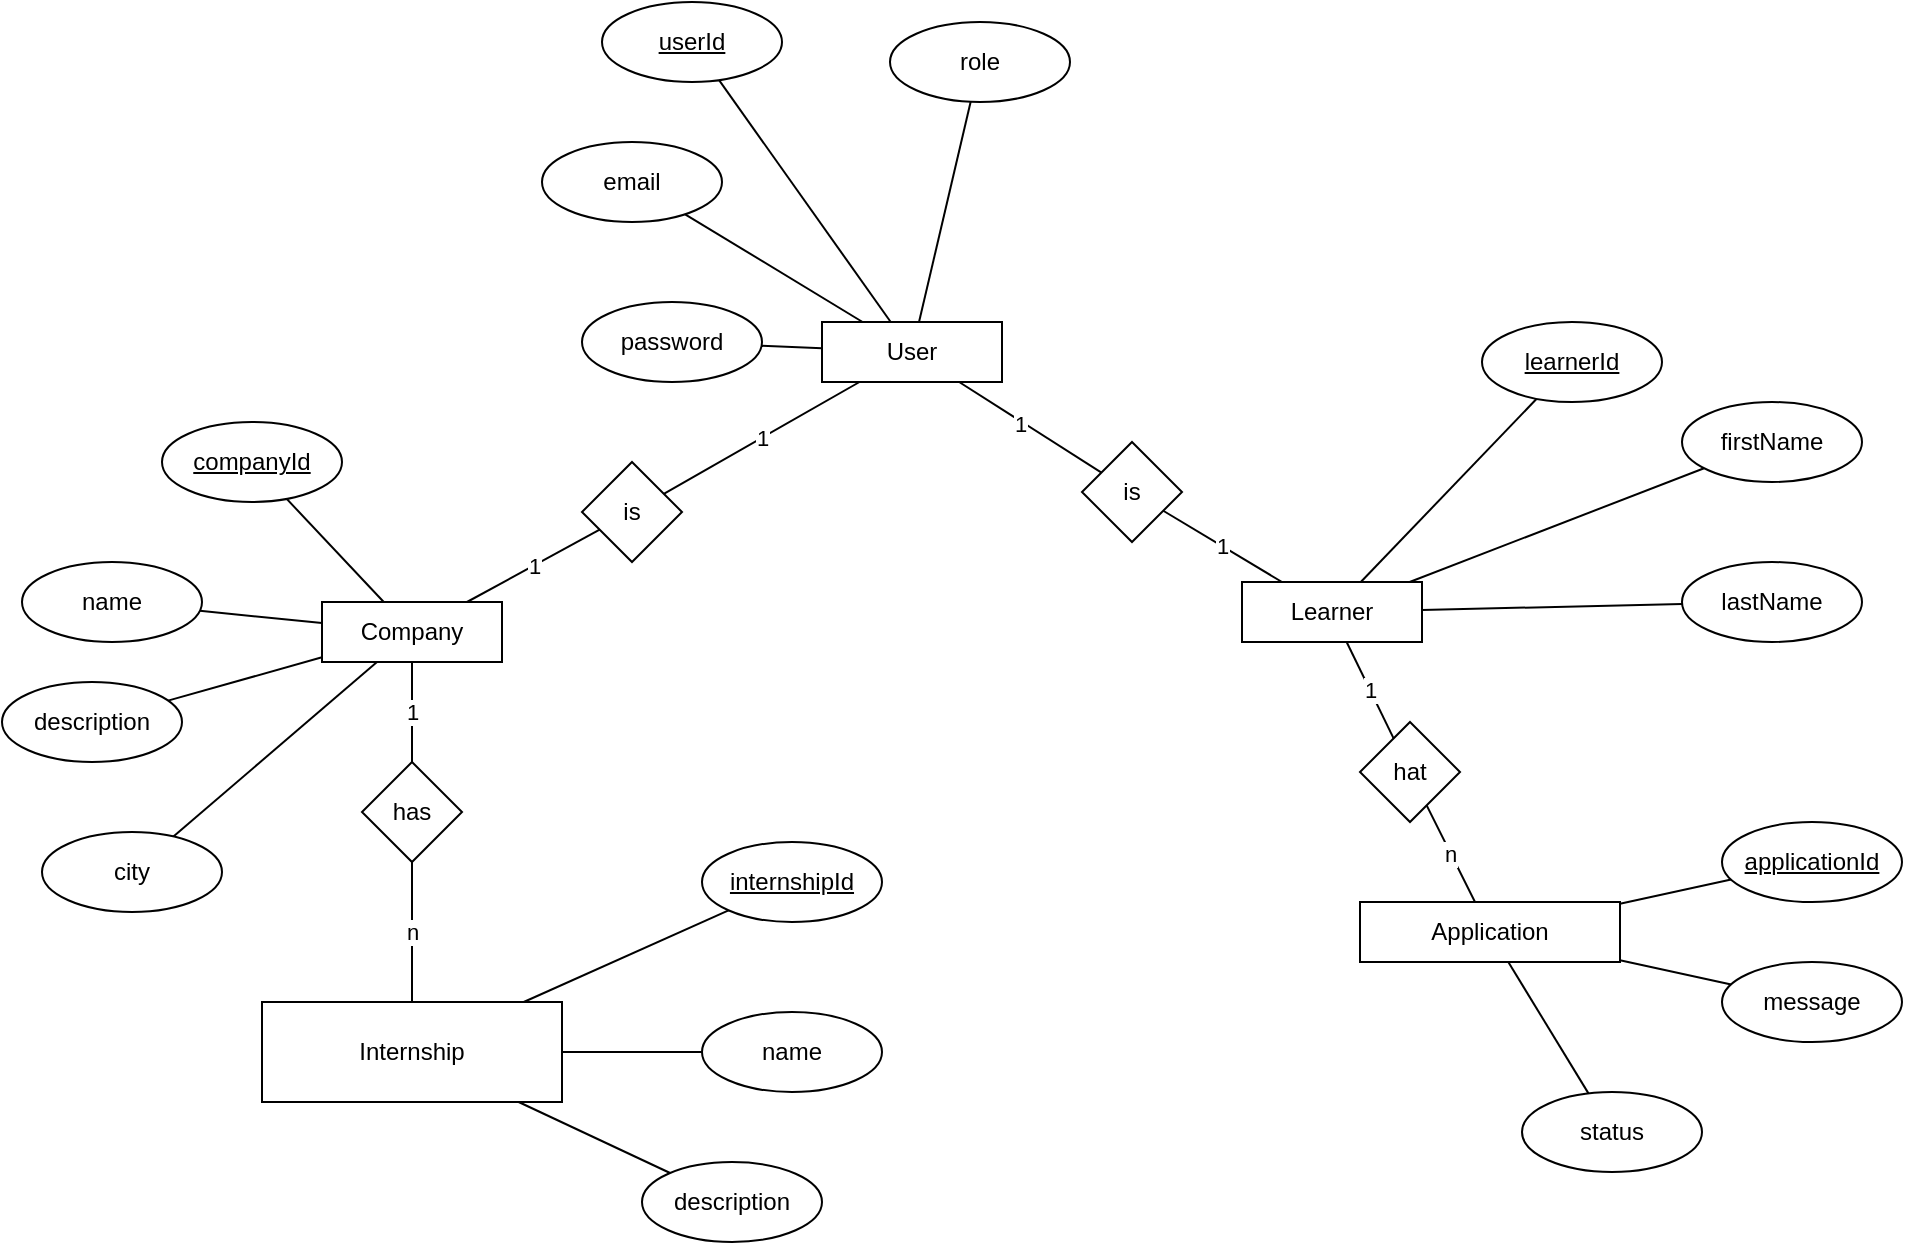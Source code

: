 <mxfile>
    <diagram id="efxgXXv0vo2QWtHGPwvu" name="Page-1">
        <mxGraphModel dx="871" dy="509" grid="1" gridSize="10" guides="1" tooltips="1" connect="1" arrows="1" fold="1" page="1" pageScale="1" pageWidth="1169" pageHeight="827" math="0" shadow="0">
            <root>
                <mxCell id="0"/>
                <mxCell id="1" parent="0"/>
                <mxCell id="11" style="edgeStyle=none;html=1;endArrow=none;endFill=0;" parent="1" source="2" target="5" edge="1">
                    <mxGeometry relative="1" as="geometry"/>
                </mxCell>
                <mxCell id="12" style="edgeStyle=none;html=1;endArrow=none;endFill=0;" parent="1" source="2" target="4" edge="1">
                    <mxGeometry relative="1" as="geometry"/>
                </mxCell>
                <mxCell id="13" style="edgeStyle=none;html=1;endArrow=none;endFill=0;" parent="1" source="2" target="3" edge="1">
                    <mxGeometry relative="1" as="geometry"/>
                </mxCell>
                <mxCell id="48" style="edgeStyle=none;html=1;endArrow=none;endFill=0;" parent="1" source="2" target="44" edge="1">
                    <mxGeometry relative="1" as="geometry"/>
                </mxCell>
                <mxCell id="50" value="1" style="edgeLabel;html=1;align=center;verticalAlign=middle;resizable=0;points=[];" parent="48" vertex="1" connectable="0">
                    <mxGeometry x="-0.138" y="-1" relative="1" as="geometry">
                        <mxPoint as="offset"/>
                    </mxGeometry>
                </mxCell>
                <mxCell id="77" style="edgeStyle=none;html=1;endArrow=none;endFill=0;" parent="1" source="2" target="74" edge="1">
                    <mxGeometry relative="1" as="geometry"/>
                </mxCell>
                <mxCell id="2" value="User" style="rounded=0;whiteSpace=wrap;html=1;" parent="1" vertex="1">
                    <mxGeometry x="460" y="260" width="90" height="30" as="geometry"/>
                </mxCell>
                <mxCell id="3" value="password" style="ellipse;whiteSpace=wrap;html=1;" parent="1" vertex="1">
                    <mxGeometry x="340" y="250" width="90" height="40" as="geometry"/>
                </mxCell>
                <mxCell id="4" value="email" style="ellipse;whiteSpace=wrap;html=1;" parent="1" vertex="1">
                    <mxGeometry x="320" y="170" width="90" height="40" as="geometry"/>
                </mxCell>
                <mxCell id="5" value="userId" style="ellipse;whiteSpace=wrap;html=1;fontStyle=4" parent="1" vertex="1">
                    <mxGeometry x="350" y="100" width="90" height="40" as="geometry"/>
                </mxCell>
                <mxCell id="19" value="1" style="edgeStyle=none;html=1;endArrow=none;endFill=0;" parent="1" edge="1">
                    <mxGeometry relative="1" as="geometry">
                        <mxPoint x="587.5" y="202.5" as="sourcePoint"/>
                    </mxGeometry>
                </mxCell>
                <mxCell id="22" style="edgeStyle=none;html=1;endArrow=none;endFill=0;" parent="1" source="26" target="30" edge="1">
                    <mxGeometry relative="1" as="geometry"/>
                </mxCell>
                <mxCell id="24" style="edgeStyle=none;html=1;endArrow=none;endFill=0;" parent="1" source="26" target="28" edge="1">
                    <mxGeometry relative="1" as="geometry"/>
                </mxCell>
                <mxCell id="25" style="edgeStyle=none;html=1;endArrow=none;endFill=0;" parent="1" source="26" target="27" edge="1">
                    <mxGeometry relative="1" as="geometry"/>
                </mxCell>
                <mxCell id="43" style="edgeStyle=none;html=1;endArrow=none;endFill=0;" parent="1" source="26" target="42" edge="1">
                    <mxGeometry relative="1" as="geometry"/>
                </mxCell>
                <mxCell id="47" value="1" style="edgeStyle=none;html=1;endArrow=none;endFill=0;" parent="1" source="26" target="45" edge="1">
                    <mxGeometry relative="1" as="geometry"/>
                </mxCell>
                <mxCell id="55" value="1" style="edgeStyle=none;html=1;endArrow=none;endFill=0;" parent="1" source="26" target="52" edge="1">
                    <mxGeometry relative="1" as="geometry"/>
                </mxCell>
                <mxCell id="26" value="Company" style="rounded=0;whiteSpace=wrap;html=1;" parent="1" vertex="1">
                    <mxGeometry x="210" y="400" width="90" height="30" as="geometry"/>
                </mxCell>
                <mxCell id="27" value="description" style="ellipse;whiteSpace=wrap;html=1;" parent="1" vertex="1">
                    <mxGeometry x="50" y="440" width="90" height="40" as="geometry"/>
                </mxCell>
                <mxCell id="28" value="name" style="ellipse;whiteSpace=wrap;html=1;" parent="1" vertex="1">
                    <mxGeometry x="60" y="380" width="90" height="40" as="geometry"/>
                </mxCell>
                <mxCell id="30" value="companyId" style="ellipse;whiteSpace=wrap;html=1;fontStyle=4" parent="1" vertex="1">
                    <mxGeometry x="130" y="310" width="90" height="40" as="geometry"/>
                </mxCell>
                <mxCell id="32" style="edgeStyle=none;html=1;endArrow=none;endFill=0;" parent="1" source="36" target="40" edge="1">
                    <mxGeometry relative="1" as="geometry"/>
                </mxCell>
                <mxCell id="33" style="edgeStyle=none;html=1;endArrow=none;endFill=0;" parent="1" source="36" target="39" edge="1">
                    <mxGeometry relative="1" as="geometry"/>
                </mxCell>
                <mxCell id="34" style="edgeStyle=none;html=1;endArrow=none;endFill=0;" parent="1" source="36" target="38" edge="1">
                    <mxGeometry relative="1" as="geometry"/>
                </mxCell>
                <mxCell id="57" value="1" style="edgeStyle=none;html=1;endArrow=none;endFill=0;" parent="1" source="36" target="53" edge="1">
                    <mxGeometry relative="1" as="geometry"/>
                </mxCell>
                <mxCell id="36" value="Learner" style="rounded=0;whiteSpace=wrap;html=1;" parent="1" vertex="1">
                    <mxGeometry x="670" y="390" width="90" height="30" as="geometry"/>
                </mxCell>
                <mxCell id="38" value="lastName" style="ellipse;whiteSpace=wrap;html=1;" parent="1" vertex="1">
                    <mxGeometry x="890" y="380" width="90" height="40" as="geometry"/>
                </mxCell>
                <mxCell id="39" value="learnerId" style="ellipse;whiteSpace=wrap;html=1;fontStyle=4" parent="1" vertex="1">
                    <mxGeometry x="790" y="260" width="90" height="40" as="geometry"/>
                </mxCell>
                <mxCell id="40" value="firstName" style="ellipse;whiteSpace=wrap;html=1;" parent="1" vertex="1">
                    <mxGeometry x="890" y="300" width="90" height="40" as="geometry"/>
                </mxCell>
                <mxCell id="42" value="city" style="ellipse;whiteSpace=wrap;html=1;" parent="1" vertex="1">
                    <mxGeometry x="70" y="515" width="90" height="40" as="geometry"/>
                </mxCell>
                <mxCell id="49" value="1" style="edgeStyle=none;html=1;endArrow=none;endFill=0;" parent="1" source="44" target="36" edge="1">
                    <mxGeometry relative="1" as="geometry"/>
                </mxCell>
                <mxCell id="44" value="is" style="rhombus;whiteSpace=wrap;html=1;" parent="1" vertex="1">
                    <mxGeometry x="590" y="320" width="50" height="50" as="geometry"/>
                </mxCell>
                <mxCell id="46" value="1" style="edgeStyle=none;html=1;endArrow=none;endFill=0;" parent="1" source="45" target="2" edge="1">
                    <mxGeometry relative="1" as="geometry"/>
                </mxCell>
                <mxCell id="45" value="is" style="rhombus;whiteSpace=wrap;html=1;" parent="1" vertex="1">
                    <mxGeometry x="340" y="330" width="50" height="50" as="geometry"/>
                </mxCell>
                <mxCell id="70" style="edgeStyle=none;html=1;endArrow=none;endFill=0;" parent="1" source="51" target="69" edge="1">
                    <mxGeometry relative="1" as="geometry"/>
                </mxCell>
                <mxCell id="71" style="edgeStyle=none;html=1;endArrow=none;endFill=0;" parent="1" source="51" target="68" edge="1">
                    <mxGeometry relative="1" as="geometry"/>
                </mxCell>
                <mxCell id="73" style="edgeStyle=none;html=1;endArrow=none;endFill=0;" parent="1" source="51" target="72" edge="1">
                    <mxGeometry relative="1" as="geometry"/>
                </mxCell>
                <mxCell id="51" value="Internship" style="rounded=0;whiteSpace=wrap;html=1;" parent="1" vertex="1">
                    <mxGeometry x="180" y="600" width="150" height="50" as="geometry"/>
                </mxCell>
                <mxCell id="56" value="n" style="edgeStyle=none;html=1;endArrow=none;endFill=0;" parent="1" source="52" target="51" edge="1">
                    <mxGeometry relative="1" as="geometry"/>
                </mxCell>
                <mxCell id="52" value="has" style="rhombus;whiteSpace=wrap;html=1;" parent="1" vertex="1">
                    <mxGeometry x="230" y="480" width="50" height="50" as="geometry"/>
                </mxCell>
                <mxCell id="58" value="n" style="edgeStyle=none;html=1;endArrow=none;endFill=0;" parent="1" source="53" target="54" edge="1">
                    <mxGeometry relative="1" as="geometry"/>
                </mxCell>
                <mxCell id="53" value="hat" style="rhombus;whiteSpace=wrap;html=1;" parent="1" vertex="1">
                    <mxGeometry x="729" y="460" width="50" height="50" as="geometry"/>
                </mxCell>
                <mxCell id="66" style="edgeStyle=none;html=1;endArrow=none;endFill=0;" parent="1" source="54" target="64" edge="1">
                    <mxGeometry relative="1" as="geometry"/>
                </mxCell>
                <mxCell id="67" style="edgeStyle=none;html=1;endArrow=none;endFill=0;" parent="1" source="54" target="65" edge="1">
                    <mxGeometry relative="1" as="geometry"/>
                </mxCell>
                <mxCell id="54" value="Application" style="rounded=0;whiteSpace=wrap;html=1;" parent="1" vertex="1">
                    <mxGeometry x="729" y="550" width="130" height="30" as="geometry"/>
                </mxCell>
                <mxCell id="64" value="applicationId" style="ellipse;whiteSpace=wrap;html=1;fontStyle=4" parent="1" vertex="1">
                    <mxGeometry x="910" y="510" width="90" height="40" as="geometry"/>
                </mxCell>
                <mxCell id="65" value="message" style="ellipse;whiteSpace=wrap;html=1;" parent="1" vertex="1">
                    <mxGeometry x="910" y="580" width="90" height="40" as="geometry"/>
                </mxCell>
                <mxCell id="68" value="name" style="ellipse;whiteSpace=wrap;html=1;" parent="1" vertex="1">
                    <mxGeometry x="400" y="605" width="90" height="40" as="geometry"/>
                </mxCell>
                <mxCell id="69" value="internshipId" style="ellipse;whiteSpace=wrap;html=1;fontStyle=4" parent="1" vertex="1">
                    <mxGeometry x="400" y="520" width="90" height="40" as="geometry"/>
                </mxCell>
                <mxCell id="72" value="description" style="ellipse;whiteSpace=wrap;html=1;" parent="1" vertex="1">
                    <mxGeometry x="370" y="680" width="90" height="40" as="geometry"/>
                </mxCell>
                <mxCell id="74" value="role" style="ellipse;whiteSpace=wrap;html=1;" parent="1" vertex="1">
                    <mxGeometry x="494" y="110" width="90" height="40" as="geometry"/>
                </mxCell>
                <mxCell id="75" value="status" style="ellipse;whiteSpace=wrap;html=1;" parent="1" vertex="1">
                    <mxGeometry x="810" y="645" width="90" height="40" as="geometry"/>
                </mxCell>
                <mxCell id="76" style="edgeStyle=none;html=1;endArrow=none;endFill=0;" parent="1" source="54" target="75" edge="1">
                    <mxGeometry relative="1" as="geometry">
                        <mxPoint x="869" y="589.13" as="sourcePoint"/>
                        <mxPoint x="924.577" y="601.212" as="targetPoint"/>
                    </mxGeometry>
                </mxCell>
            </root>
        </mxGraphModel>
    </diagram>
</mxfile>